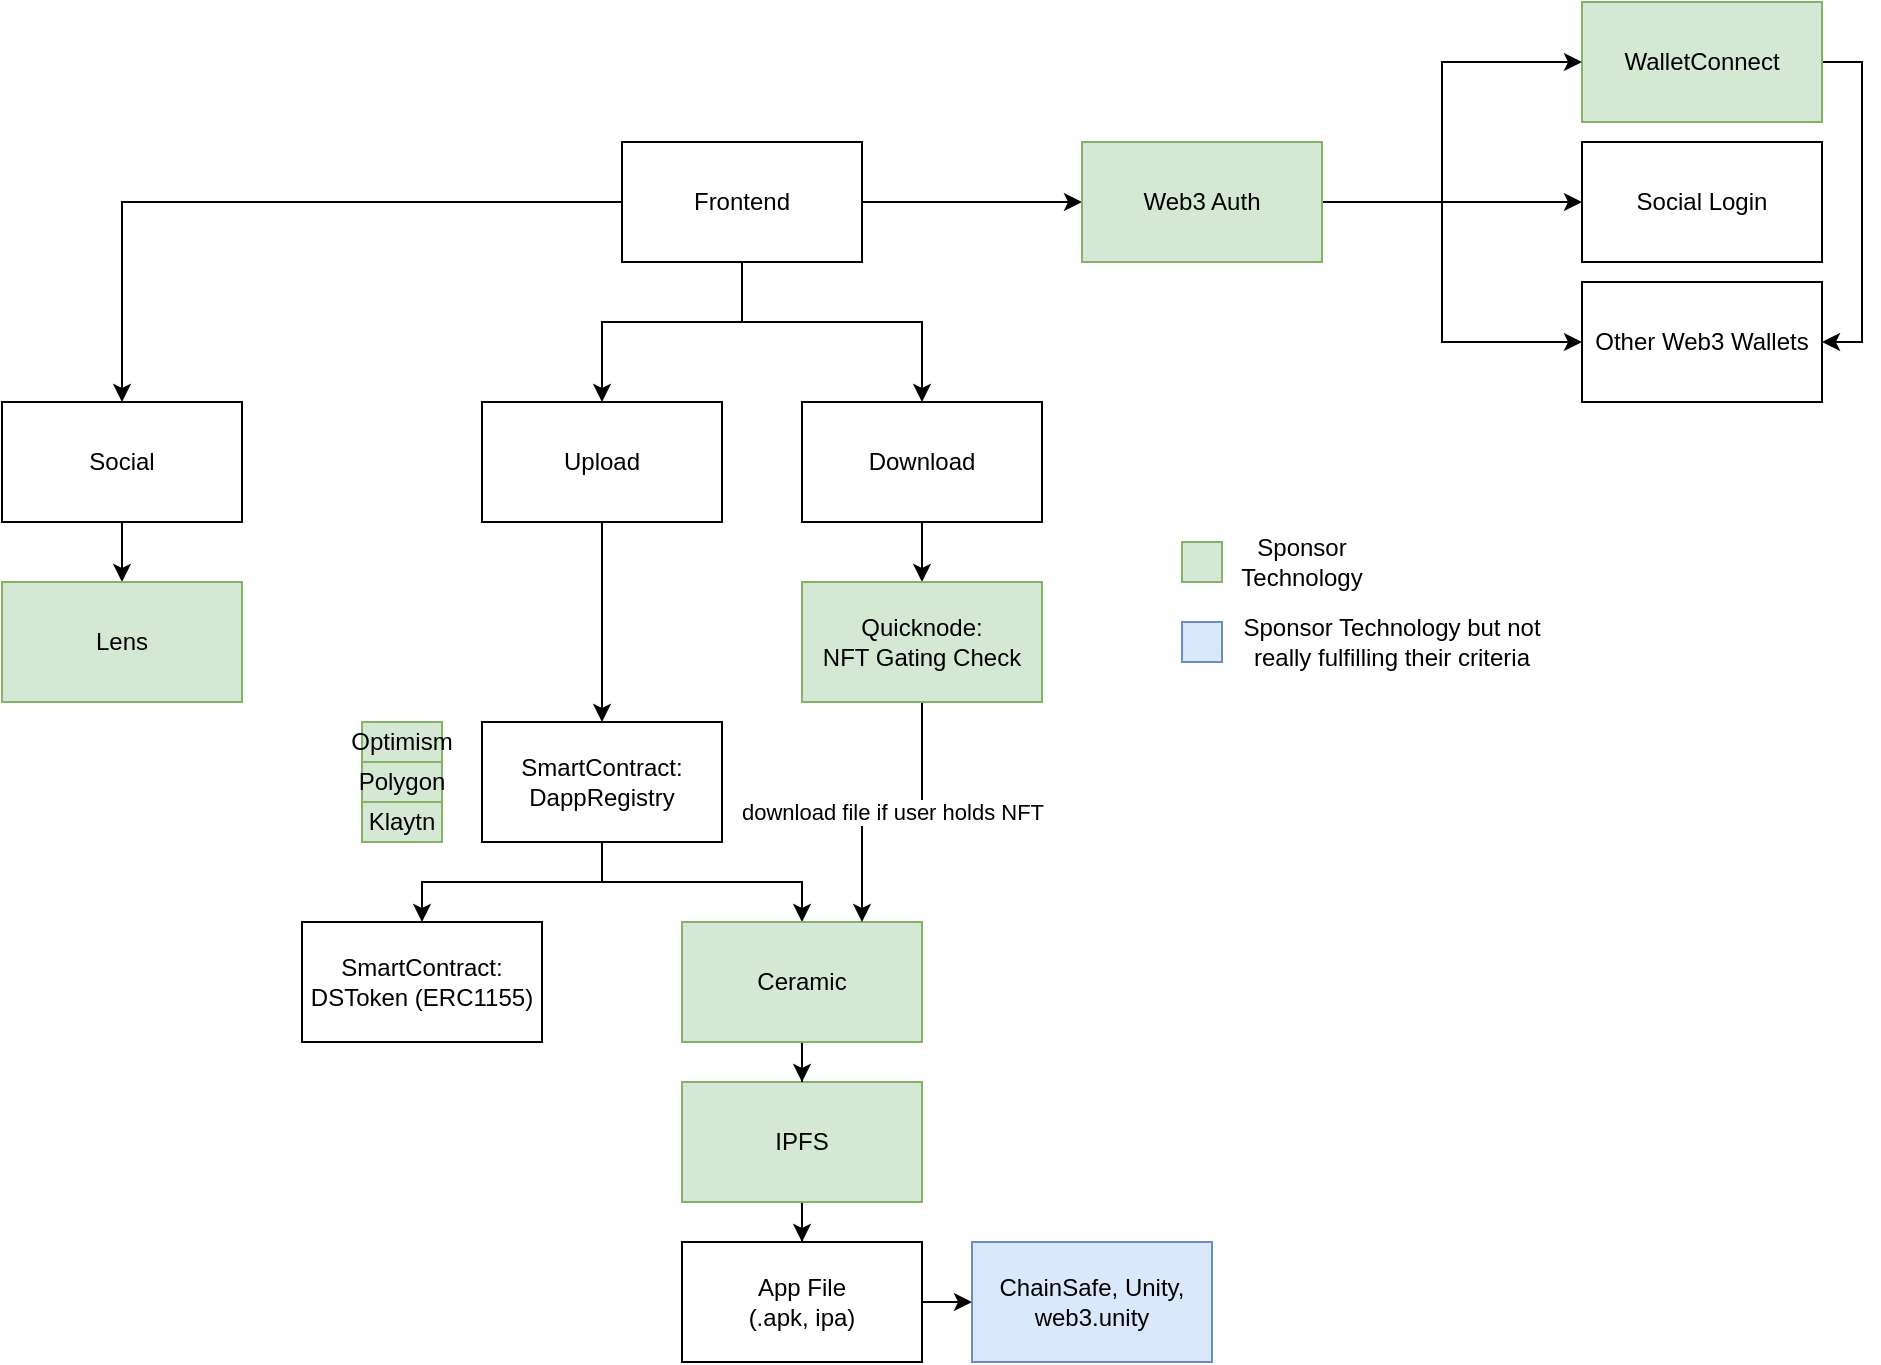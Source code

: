 <mxfile>
    <diagram id="fnE9pNxpPGlv2c-6jBnx" name="Page-1">
        <mxGraphModel dx="2224" dy="814" grid="1" gridSize="10" guides="1" tooltips="1" connect="1" arrows="1" fold="1" page="1" pageScale="1" pageWidth="850" pageHeight="1100" math="0" shadow="0">
            <root>
                <mxCell id="0"/>
                <mxCell id="1" parent="0"/>
                <mxCell id="NkMikF6e33TDDm2XQccY-5" style="edgeStyle=orthogonalEdgeStyle;rounded=0;orthogonalLoop=1;jettySize=auto;html=1;" parent="1" source="NkMikF6e33TDDm2XQccY-1" target="NkMikF6e33TDDm2XQccY-25" edge="1">
                    <mxGeometry relative="1" as="geometry">
                        <mxPoint x="180" y="360" as="targetPoint"/>
                        <Array as="points">
                            <mxPoint x="250" y="290"/>
                            <mxPoint x="180" y="290"/>
                        </Array>
                    </mxGeometry>
                </mxCell>
                <mxCell id="NkMikF6e33TDDm2XQccY-22" style="edgeStyle=orthogonalEdgeStyle;rounded=0;orthogonalLoop=1;jettySize=auto;html=1;" parent="1" source="NkMikF6e33TDDm2XQccY-1" target="NkMikF6e33TDDm2XQccY-15" edge="1">
                    <mxGeometry relative="1" as="geometry"/>
                </mxCell>
                <mxCell id="NkMikF6e33TDDm2XQccY-28" style="edgeStyle=orthogonalEdgeStyle;rounded=0;orthogonalLoop=1;jettySize=auto;html=1;entryX=0.5;entryY=0;entryDx=0;entryDy=0;" parent="1" source="NkMikF6e33TDDm2XQccY-1" target="NkMikF6e33TDDm2XQccY-26" edge="1">
                    <mxGeometry relative="1" as="geometry">
                        <Array as="points">
                            <mxPoint x="250" y="290"/>
                            <mxPoint x="340" y="290"/>
                        </Array>
                    </mxGeometry>
                </mxCell>
                <mxCell id="NkMikF6e33TDDm2XQccY-35" style="edgeStyle=orthogonalEdgeStyle;rounded=0;orthogonalLoop=1;jettySize=auto;html=1;entryX=0.5;entryY=0;entryDx=0;entryDy=0;" parent="1" source="NkMikF6e33TDDm2XQccY-1" target="NkMikF6e33TDDm2XQccY-36" edge="1">
                    <mxGeometry relative="1" as="geometry">
                        <mxPoint x="40" y="320" as="targetPoint"/>
                        <Array as="points">
                            <mxPoint x="-60" y="230"/>
                        </Array>
                    </mxGeometry>
                </mxCell>
                <mxCell id="NkMikF6e33TDDm2XQccY-1" value="Frontend" style="rounded=0;whiteSpace=wrap;html=1;" parent="1" vertex="1">
                    <mxGeometry x="190" y="200" width="120" height="60" as="geometry"/>
                </mxCell>
                <mxCell id="NkMikF6e33TDDm2XQccY-18" style="edgeStyle=orthogonalEdgeStyle;rounded=0;orthogonalLoop=1;jettySize=auto;html=1;entryX=1;entryY=0.5;entryDx=0;entryDy=0;" parent="1" source="NkMikF6e33TDDm2XQccY-2" target="NkMikF6e33TDDm2XQccY-17" edge="1">
                    <mxGeometry relative="1" as="geometry">
                        <Array as="points">
                            <mxPoint x="810" y="160"/>
                            <mxPoint x="810" y="300"/>
                        </Array>
                    </mxGeometry>
                </mxCell>
                <mxCell id="NkMikF6e33TDDm2XQccY-2" value="WalletConnect" style="rounded=0;whiteSpace=wrap;html=1;fillColor=#d5e8d4;strokeColor=#82b366;" parent="1" vertex="1">
                    <mxGeometry x="670" y="130" width="120" height="60" as="geometry"/>
                </mxCell>
                <mxCell id="NkMikF6e33TDDm2XQccY-9" style="edgeStyle=orthogonalEdgeStyle;rounded=0;orthogonalLoop=1;jettySize=auto;html=1;entryX=0.5;entryY=0;entryDx=0;entryDy=0;" parent="1" source="NkMikF6e33TDDm2XQccY-3" target="NkMikF6e33TDDm2XQccY-4" edge="1">
                    <mxGeometry relative="1" as="geometry"/>
                </mxCell>
                <mxCell id="NkMikF6e33TDDm2XQccY-30" style="edgeStyle=orthogonalEdgeStyle;rounded=0;orthogonalLoop=1;jettySize=auto;html=1;entryX=0.5;entryY=0;entryDx=0;entryDy=0;" parent="1" source="NkMikF6e33TDDm2XQccY-3" target="NkMikF6e33TDDm2XQccY-8" edge="1">
                    <mxGeometry relative="1" as="geometry">
                        <Array as="points">
                            <mxPoint x="180" y="570"/>
                            <mxPoint x="280" y="570"/>
                        </Array>
                    </mxGeometry>
                </mxCell>
                <mxCell id="NkMikF6e33TDDm2XQccY-3" value="SmartContract:&lt;br&gt;DappRegistry" style="rounded=0;whiteSpace=wrap;html=1;" parent="1" vertex="1">
                    <mxGeometry x="120" y="490" width="120" height="60" as="geometry"/>
                </mxCell>
                <mxCell id="NkMikF6e33TDDm2XQccY-4" value="SmartContract:&lt;br&gt;DSToken (ERC1155)" style="rounded=0;whiteSpace=wrap;html=1;" parent="1" vertex="1">
                    <mxGeometry x="30" y="590" width="120" height="60" as="geometry"/>
                </mxCell>
                <mxCell id="NkMikF6e33TDDm2XQccY-39" style="edgeStyle=orthogonalEdgeStyle;rounded=0;orthogonalLoop=1;jettySize=auto;html=1;" parent="1" source="NkMikF6e33TDDm2XQccY-6" target="NkMikF6e33TDDm2XQccY-23" edge="1">
                    <mxGeometry relative="1" as="geometry"/>
                </mxCell>
                <mxCell id="NkMikF6e33TDDm2XQccY-6" value="App File&lt;br&gt;(.apk, ipa)" style="rounded=0;whiteSpace=wrap;html=1;" parent="1" vertex="1">
                    <mxGeometry x="220" y="750" width="120" height="60" as="geometry"/>
                </mxCell>
                <mxCell id="NkMikF6e33TDDm2XQccY-41" style="edgeStyle=orthogonalEdgeStyle;rounded=0;orthogonalLoop=1;jettySize=auto;html=1;" parent="1" source="NkMikF6e33TDDm2XQccY-7" target="NkMikF6e33TDDm2XQccY-6" edge="1">
                    <mxGeometry relative="1" as="geometry"/>
                </mxCell>
                <mxCell id="NkMikF6e33TDDm2XQccY-7" value="IPFS" style="rounded=0;whiteSpace=wrap;html=1;fillColor=#d5e8d4;strokeColor=#82b366;" parent="1" vertex="1">
                    <mxGeometry x="220" y="670" width="120" height="60" as="geometry"/>
                </mxCell>
                <mxCell id="NkMikF6e33TDDm2XQccY-40" style="edgeStyle=orthogonalEdgeStyle;rounded=0;orthogonalLoop=1;jettySize=auto;html=1;entryX=0.5;entryY=0;entryDx=0;entryDy=0;" parent="1" source="NkMikF6e33TDDm2XQccY-8" target="NkMikF6e33TDDm2XQccY-7" edge="1">
                    <mxGeometry relative="1" as="geometry"/>
                </mxCell>
                <mxCell id="NkMikF6e33TDDm2XQccY-8" value="Ceramic" style="rounded=0;whiteSpace=wrap;html=1;fillColor=#d5e8d4;strokeColor=#82b366;" parent="1" vertex="1">
                    <mxGeometry x="220" y="590" width="120" height="60" as="geometry"/>
                </mxCell>
                <mxCell id="NkMikF6e33TDDm2XQccY-13" value="Polygon" style="text;html=1;strokeColor=#82b366;fillColor=#d5e8d4;align=center;verticalAlign=middle;whiteSpace=wrap;rounded=0;" parent="1" vertex="1">
                    <mxGeometry x="60" y="510" width="40" height="20" as="geometry"/>
                </mxCell>
                <mxCell id="NkMikF6e33TDDm2XQccY-19" style="edgeStyle=orthogonalEdgeStyle;rounded=0;orthogonalLoop=1;jettySize=auto;html=1;" parent="1" target="NkMikF6e33TDDm2XQccY-2" edge="1">
                    <mxGeometry relative="1" as="geometry">
                        <mxPoint x="540" y="230" as="sourcePoint"/>
                        <Array as="points">
                            <mxPoint x="600" y="230"/>
                            <mxPoint x="600" y="160"/>
                        </Array>
                    </mxGeometry>
                </mxCell>
                <mxCell id="NkMikF6e33TDDm2XQccY-20" style="edgeStyle=orthogonalEdgeStyle;rounded=0;orthogonalLoop=1;jettySize=auto;html=1;" parent="1" source="NkMikF6e33TDDm2XQccY-15" target="NkMikF6e33TDDm2XQccY-16" edge="1">
                    <mxGeometry relative="1" as="geometry"/>
                </mxCell>
                <mxCell id="NkMikF6e33TDDm2XQccY-21" style="edgeStyle=orthogonalEdgeStyle;rounded=0;orthogonalLoop=1;jettySize=auto;html=1;entryX=0;entryY=0.5;entryDx=0;entryDy=0;" parent="1" source="NkMikF6e33TDDm2XQccY-15" target="NkMikF6e33TDDm2XQccY-17" edge="1">
                    <mxGeometry relative="1" as="geometry">
                        <Array as="points">
                            <mxPoint x="600" y="230"/>
                            <mxPoint x="600" y="300"/>
                        </Array>
                    </mxGeometry>
                </mxCell>
                <mxCell id="NkMikF6e33TDDm2XQccY-15" value="Web3 Auth" style="rounded=0;whiteSpace=wrap;html=1;fillColor=#d5e8d4;strokeColor=#82b366;" parent="1" vertex="1">
                    <mxGeometry x="420" y="200" width="120" height="60" as="geometry"/>
                </mxCell>
                <mxCell id="NkMikF6e33TDDm2XQccY-16" value="Social Login" style="rounded=0;whiteSpace=wrap;html=1;" parent="1" vertex="1">
                    <mxGeometry x="670" y="200" width="120" height="60" as="geometry"/>
                </mxCell>
                <mxCell id="NkMikF6e33TDDm2XQccY-17" value="Other Web3 Wallets" style="rounded=0;whiteSpace=wrap;html=1;" parent="1" vertex="1">
                    <mxGeometry x="670" y="270" width="120" height="60" as="geometry"/>
                </mxCell>
                <mxCell id="NkMikF6e33TDDm2XQccY-23" value="ChainSafe, Unity, web3.unity" style="rounded=0;whiteSpace=wrap;html=1;fillColor=#dae8fc;strokeColor=#6c8ebf;" parent="1" vertex="1">
                    <mxGeometry x="365" y="750" width="120" height="60" as="geometry"/>
                </mxCell>
                <mxCell id="NkMikF6e33TDDm2XQccY-29" style="edgeStyle=orthogonalEdgeStyle;rounded=0;orthogonalLoop=1;jettySize=auto;html=1;entryX=0.5;entryY=0;entryDx=0;entryDy=0;" parent="1" source="NkMikF6e33TDDm2XQccY-25" target="NkMikF6e33TDDm2XQccY-3" edge="1">
                    <mxGeometry relative="1" as="geometry"/>
                </mxCell>
                <mxCell id="NkMikF6e33TDDm2XQccY-25" value="Upload" style="rounded=0;whiteSpace=wrap;html=1;" parent="1" vertex="1">
                    <mxGeometry x="120" y="330" width="120" height="60" as="geometry"/>
                </mxCell>
                <mxCell id="NkMikF6e33TDDm2XQccY-33" style="edgeStyle=orthogonalEdgeStyle;rounded=0;orthogonalLoop=1;jettySize=auto;html=1;entryX=0.5;entryY=0;entryDx=0;entryDy=0;" parent="1" source="NkMikF6e33TDDm2XQccY-26" target="NkMikF6e33TDDm2XQccY-32" edge="1">
                    <mxGeometry relative="1" as="geometry"/>
                </mxCell>
                <mxCell id="NkMikF6e33TDDm2XQccY-26" value="Download" style="rounded=0;whiteSpace=wrap;html=1;" parent="1" vertex="1">
                    <mxGeometry x="280" y="330" width="120" height="60" as="geometry"/>
                </mxCell>
                <mxCell id="NkMikF6e33TDDm2XQccY-34" value="download file if user holds NFT" style="edgeStyle=orthogonalEdgeStyle;rounded=0;orthogonalLoop=1;jettySize=auto;html=1;entryX=0.75;entryY=0;entryDx=0;entryDy=0;" parent="1" source="NkMikF6e33TDDm2XQccY-32" target="NkMikF6e33TDDm2XQccY-8" edge="1">
                    <mxGeometry relative="1" as="geometry"/>
                </mxCell>
                <mxCell id="NkMikF6e33TDDm2XQccY-32" value="Quicknode:&lt;br&gt;NFT Gating Check" style="rounded=0;whiteSpace=wrap;html=1;fillColor=#d5e8d4;strokeColor=#82b366;" parent="1" vertex="1">
                    <mxGeometry x="280" y="420" width="120" height="60" as="geometry"/>
                </mxCell>
                <mxCell id="NkMikF6e33TDDm2XQccY-38" value="" style="edgeStyle=orthogonalEdgeStyle;rounded=0;orthogonalLoop=1;jettySize=auto;html=1;" parent="1" source="NkMikF6e33TDDm2XQccY-36" target="NkMikF6e33TDDm2XQccY-37" edge="1">
                    <mxGeometry relative="1" as="geometry"/>
                </mxCell>
                <mxCell id="NkMikF6e33TDDm2XQccY-36" value="Social" style="rounded=0;whiteSpace=wrap;html=1;" parent="1" vertex="1">
                    <mxGeometry x="-120" y="330" width="120" height="60" as="geometry"/>
                </mxCell>
                <mxCell id="NkMikF6e33TDDm2XQccY-37" value="Lens" style="rounded=0;whiteSpace=wrap;html=1;fillColor=#d5e8d4;strokeColor=#82b366;" parent="1" vertex="1">
                    <mxGeometry x="-120" y="420" width="120" height="60" as="geometry"/>
                </mxCell>
                <mxCell id="NkMikF6e33TDDm2XQccY-42" value="" style="rounded=0;whiteSpace=wrap;html=1;fillColor=#d5e8d4;strokeColor=#82b366;" parent="1" vertex="1">
                    <mxGeometry x="470" y="400" width="20" height="20" as="geometry"/>
                </mxCell>
                <mxCell id="NkMikF6e33TDDm2XQccY-43" value="Sponsor Technology" style="text;html=1;strokeColor=none;fillColor=none;align=center;verticalAlign=middle;whiteSpace=wrap;rounded=0;" parent="1" vertex="1">
                    <mxGeometry x="510" y="400" width="40" height="20" as="geometry"/>
                </mxCell>
                <mxCell id="NkMikF6e33TDDm2XQccY-44" value="" style="rounded=0;whiteSpace=wrap;html=1;fillColor=#dae8fc;strokeColor=#6c8ebf;" parent="1" vertex="1">
                    <mxGeometry x="470" y="440" width="20" height="20" as="geometry"/>
                </mxCell>
                <mxCell id="NkMikF6e33TDDm2XQccY-45" value="Sponsor Technology but not really fulfilling their criteria" style="text;html=1;strokeColor=none;fillColor=none;align=center;verticalAlign=middle;whiteSpace=wrap;rounded=0;" parent="1" vertex="1">
                    <mxGeometry x="490" y="440" width="170" height="20" as="geometry"/>
                </mxCell>
                <mxCell id="2" value="Klaytn" style="text;html=1;strokeColor=#82b366;fillColor=#d5e8d4;align=center;verticalAlign=middle;whiteSpace=wrap;rounded=0;" vertex="1" parent="1">
                    <mxGeometry x="60" y="530" width="40" height="20" as="geometry"/>
                </mxCell>
                <mxCell id="3" value="Optimism" style="text;html=1;strokeColor=#82b366;fillColor=#d5e8d4;align=center;verticalAlign=middle;whiteSpace=wrap;rounded=0;" vertex="1" parent="1">
                    <mxGeometry x="60" y="490" width="40" height="20" as="geometry"/>
                </mxCell>
            </root>
        </mxGraphModel>
    </diagram>
</mxfile>